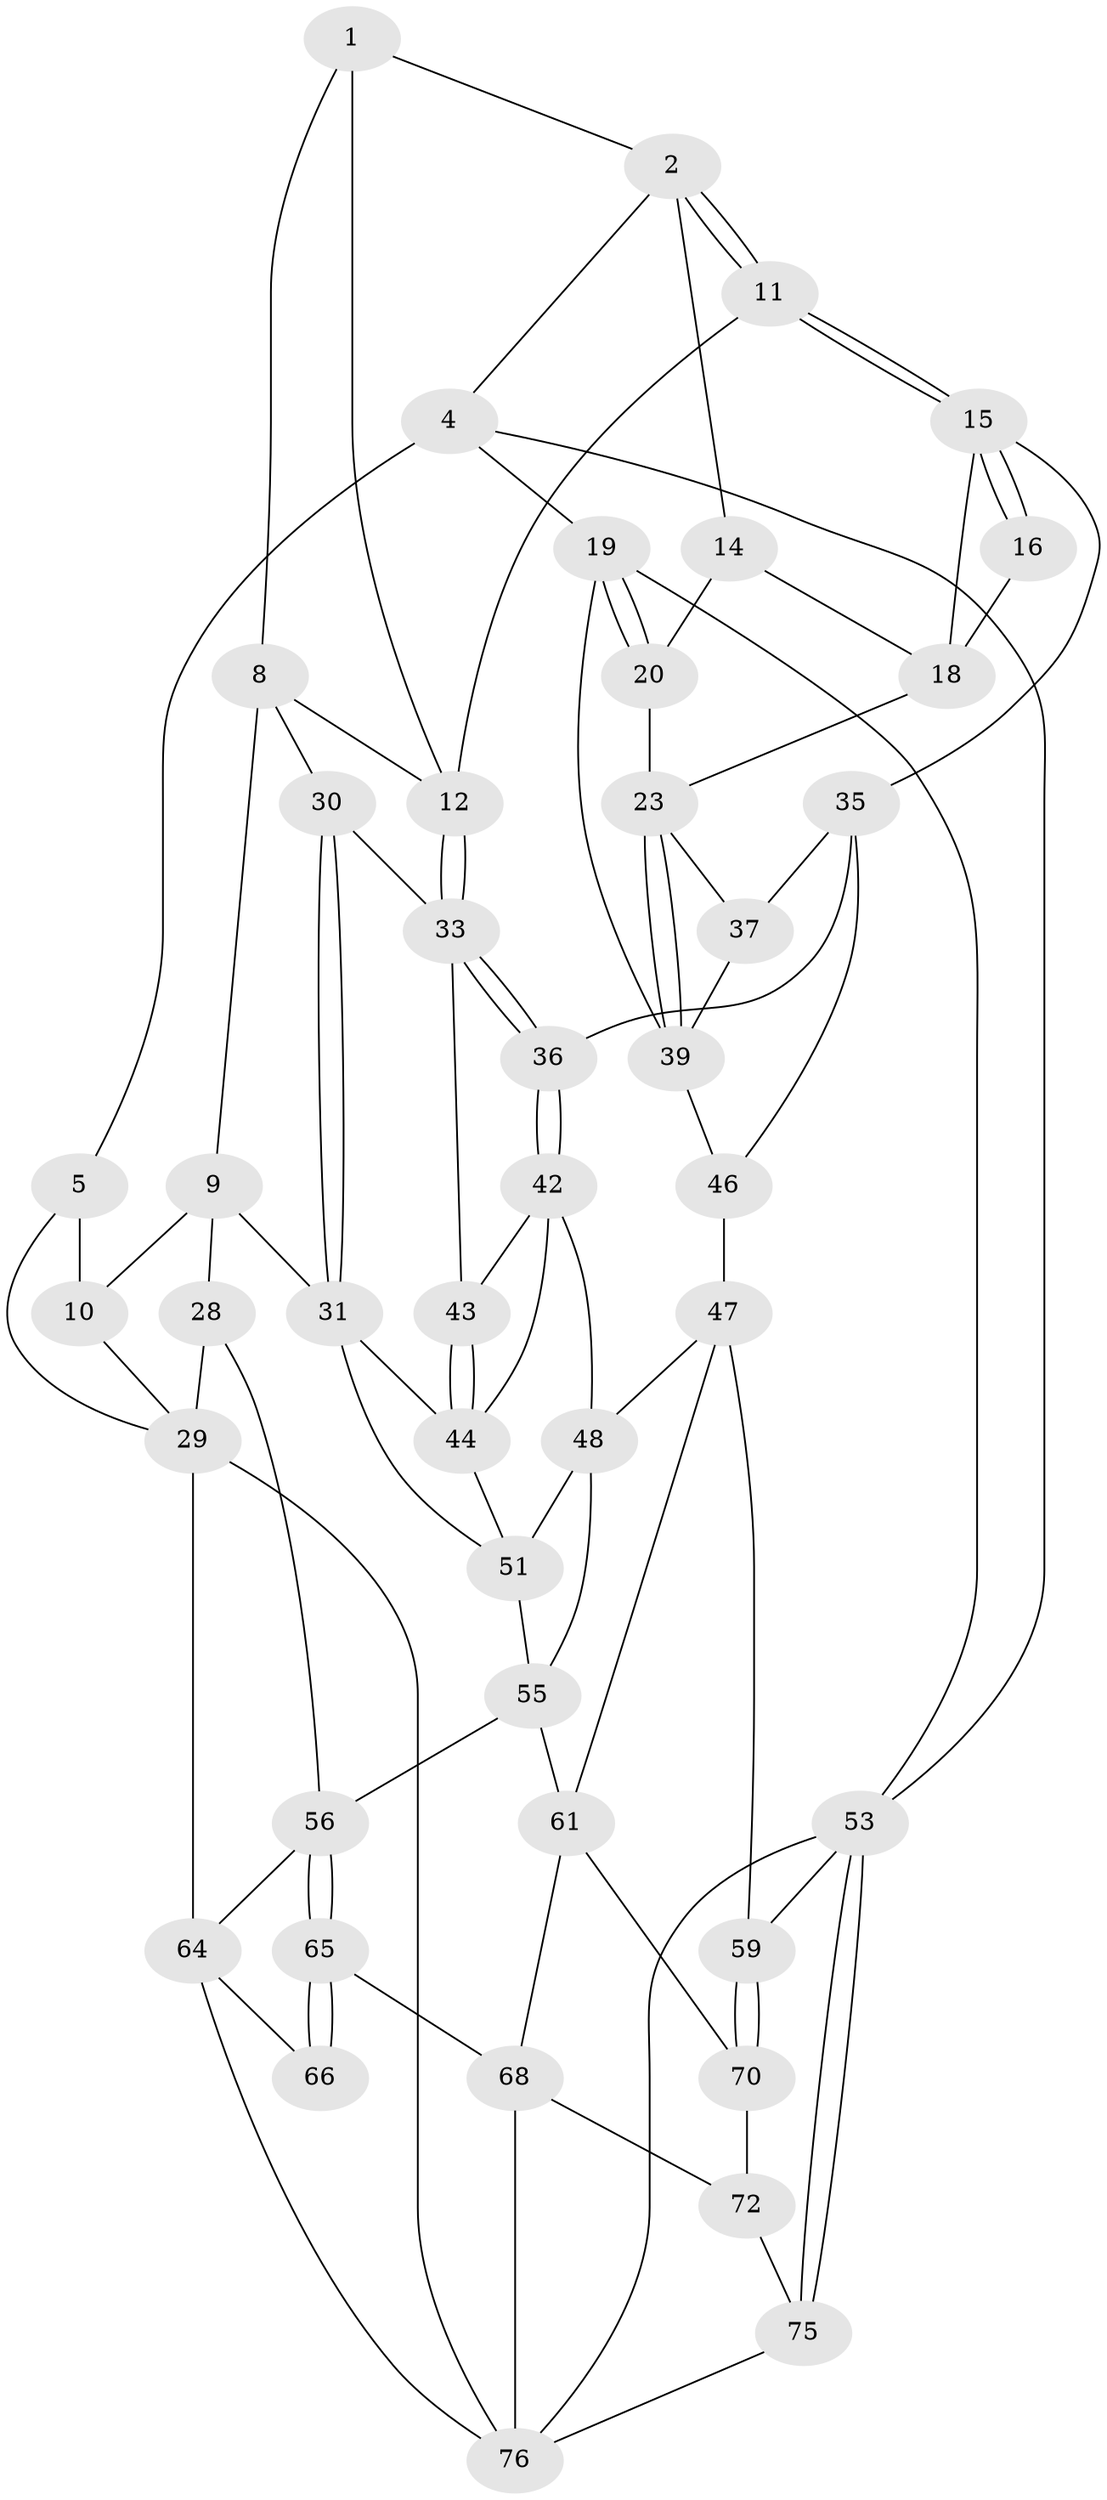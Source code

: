 // original degree distribution, {3: 0.05194805194805195, 5: 0.44155844155844154, 6: 0.2597402597402597, 4: 0.24675324675324675}
// Generated by graph-tools (version 1.1) at 2025/11/02/27/25 16:11:59]
// undirected, 45 vertices, 95 edges
graph export_dot {
graph [start="1"]
  node [color=gray90,style=filled];
  1 [pos="+0.3272999070262128+0",super="+7"];
  2 [pos="+0.6886801664611035+0",super="+3"];
  4 [pos="+1+0"];
  5 [pos="+0+0",super="+6"];
  8 [pos="+0.26828588042165985+0.0895928868051291",super="+26"];
  9 [pos="+0.16453303276040682+0.13406675054659986",super="+27"];
  10 [pos="+0.0992437589086697+0.11113055684742913",super="+25"];
  11 [pos="+0.69167781106556+0.10166979216616248"];
  12 [pos="+0.5580938826703411+0.1412387106222268",super="+13"];
  14 [pos="+0.96155610931257+0",super="+17"];
  15 [pos="+0.6962329232479565+0.10586591262604539",super="+21"];
  16 [pos="+0.9066022222272917+0.014333038923367784"];
  18 [pos="+0.8548811560997719+0.10976874823166691",super="+22"];
  19 [pos="+1+0.2706969723238822",super="+40"];
  20 [pos="+0.962795105762286+0.20245649009081051"];
  23 [pos="+0.944056046507446+0.2100956501071836",super="+24"];
  28 [pos="+0.0938780244488784+0.5271013275576611"];
  29 [pos="+0+0.5125329925287206",super="+63"];
  30 [pos="+0.34258133077542385+0.3381292349206704"];
  31 [pos="+0.2949311140593352+0.41531627500378465",super="+32"];
  33 [pos="+0.5785383887771726+0.28212063414231103",super="+34"];
  35 [pos="+0.6895233206469714+0.32333946689691967",super="+38"];
  36 [pos="+0.6740521771013859+0.33333409094298416"];
  37 [pos="+0.8677461035346956+0.3544966575898948"];
  39 [pos="+0.9285582004607278+0.244666444699894",super="+41"];
  42 [pos="+0.6496582953466684+0.3861647656050834",super="+49"];
  43 [pos="+0.5187317816904274+0.34082723306636764"];
  44 [pos="+0.5902205772686056+0.4349927419266964",super="+45"];
  46 [pos="+0.9220302156684066+0.5163913500913487"];
  47 [pos="+0.8288492308093084+0.5706967609627486",super="+60"];
  48 [pos="+0.7540359361626093+0.5899408089169312",super="+50"];
  51 [pos="+0.5591787295518433+0.5327613351059738",super="+52"];
  53 [pos="+1+1",super="+54"];
  55 [pos="+0.5254032419948418+0.6917834822674727",super="+58"];
  56 [pos="+0.38406618171808987+0.7664134524515722",super="+57"];
  59 [pos="+1+0.8646618280193379"];
  61 [pos="+0.7905122773933818+0.8221558867799152",super="+62"];
  64 [pos="+0.16577648859564828+0.9405938495445978",super="+67"];
  65 [pos="+0.38588436905842916+0.7814072468339064",super="+69"];
  66 [pos="+0.25895147284232417+0.9973457793717767"];
  68 [pos="+0.6058314739582241+0.9721256122795797",super="+73"];
  70 [pos="+0.9156172194139484+0.8818055479409593",super="+71"];
  72 [pos="+0.8069645841545706+0.9046452301827445",super="+74"];
  75 [pos="+0.7429000714137404+1"];
  76 [pos="+0.646079947389396+1",super="+77"];
  1 -- 2;
  1 -- 8;
  1 -- 12;
  2 -- 11;
  2 -- 11;
  2 -- 4;
  2 -- 14;
  4 -- 5;
  4 -- 19;
  4 -- 53;
  5 -- 10 [weight=2];
  5 -- 29;
  8 -- 9;
  8 -- 12;
  8 -- 30;
  9 -- 10;
  9 -- 28;
  9 -- 31;
  10 -- 29;
  11 -- 12;
  11 -- 15;
  11 -- 15;
  12 -- 33;
  12 -- 33;
  14 -- 18;
  14 -- 20;
  15 -- 16;
  15 -- 16;
  15 -- 35;
  15 -- 18;
  16 -- 18;
  18 -- 23;
  19 -- 20;
  19 -- 20;
  19 -- 53;
  19 -- 39;
  20 -- 23;
  23 -- 39;
  23 -- 39;
  23 -- 37;
  28 -- 29;
  28 -- 56;
  29 -- 64;
  29 -- 76;
  30 -- 31;
  30 -- 31;
  30 -- 33;
  31 -- 51;
  31 -- 44;
  33 -- 36;
  33 -- 36;
  33 -- 43;
  35 -- 36;
  35 -- 37;
  35 -- 46;
  36 -- 42;
  36 -- 42;
  37 -- 39;
  39 -- 46;
  42 -- 43;
  42 -- 48;
  42 -- 44;
  43 -- 44;
  43 -- 44;
  44 -- 51;
  46 -- 47;
  47 -- 48;
  47 -- 59;
  47 -- 61;
  48 -- 51;
  48 -- 55;
  51 -- 55;
  53 -- 75;
  53 -- 75;
  53 -- 76;
  53 -- 59;
  55 -- 56;
  55 -- 61;
  56 -- 65;
  56 -- 65;
  56 -- 64;
  59 -- 70;
  59 -- 70;
  61 -- 70;
  61 -- 68;
  64 -- 66;
  64 -- 76;
  65 -- 66 [weight=2];
  65 -- 66;
  65 -- 68;
  68 -- 72;
  68 -- 76;
  70 -- 72 [weight=2];
  72 -- 75;
  75 -- 76;
}
